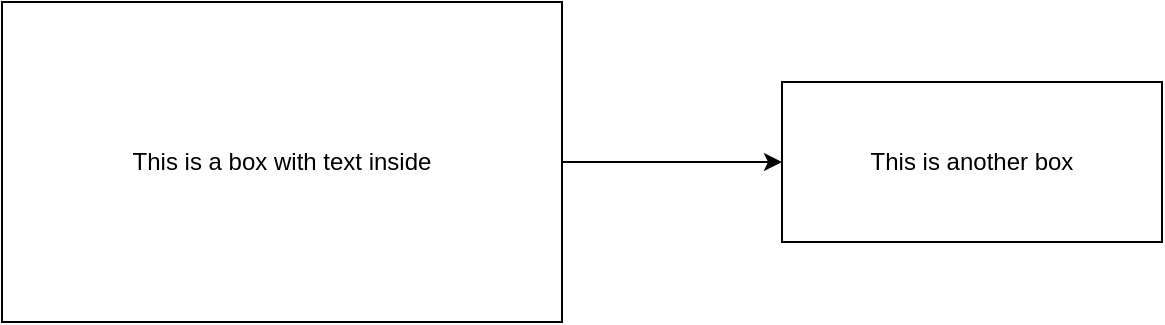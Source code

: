 <mxfile>
    <diagram id="KH8pgaK0sgotBtOxI3G-" name="Page-1">
        <mxGraphModel dx="1079" dy="790" grid="1" gridSize="10" guides="1" tooltips="1" connect="1" arrows="1" fold="1" page="1" pageScale="1" pageWidth="850" pageHeight="1100" math="0" shadow="0">
            <root>
                <mxCell id="0"/>
                <mxCell id="1" parent="0"/>
                <mxCell id="3" style="edgeStyle=none;html=1;exitX=1;exitY=0.5;exitDx=0;exitDy=0;" edge="1" parent="1" source="2">
                    <mxGeometry relative="1" as="geometry">
                        <mxPoint x="550" y="190" as="targetPoint"/>
                    </mxGeometry>
                </mxCell>
                <mxCell id="2" value="This is a box with text inside" style="rounded=0;whiteSpace=wrap;html=1;" vertex="1" parent="1">
                    <mxGeometry x="160" y="110" width="280" height="160" as="geometry"/>
                </mxCell>
                <mxCell id="4" value="This is another box" style="rounded=0;whiteSpace=wrap;html=1;" vertex="1" parent="1">
                    <mxGeometry x="550" y="150" width="190" height="80" as="geometry"/>
                </mxCell>
            </root>
        </mxGraphModel>
    </diagram>
</mxfile>